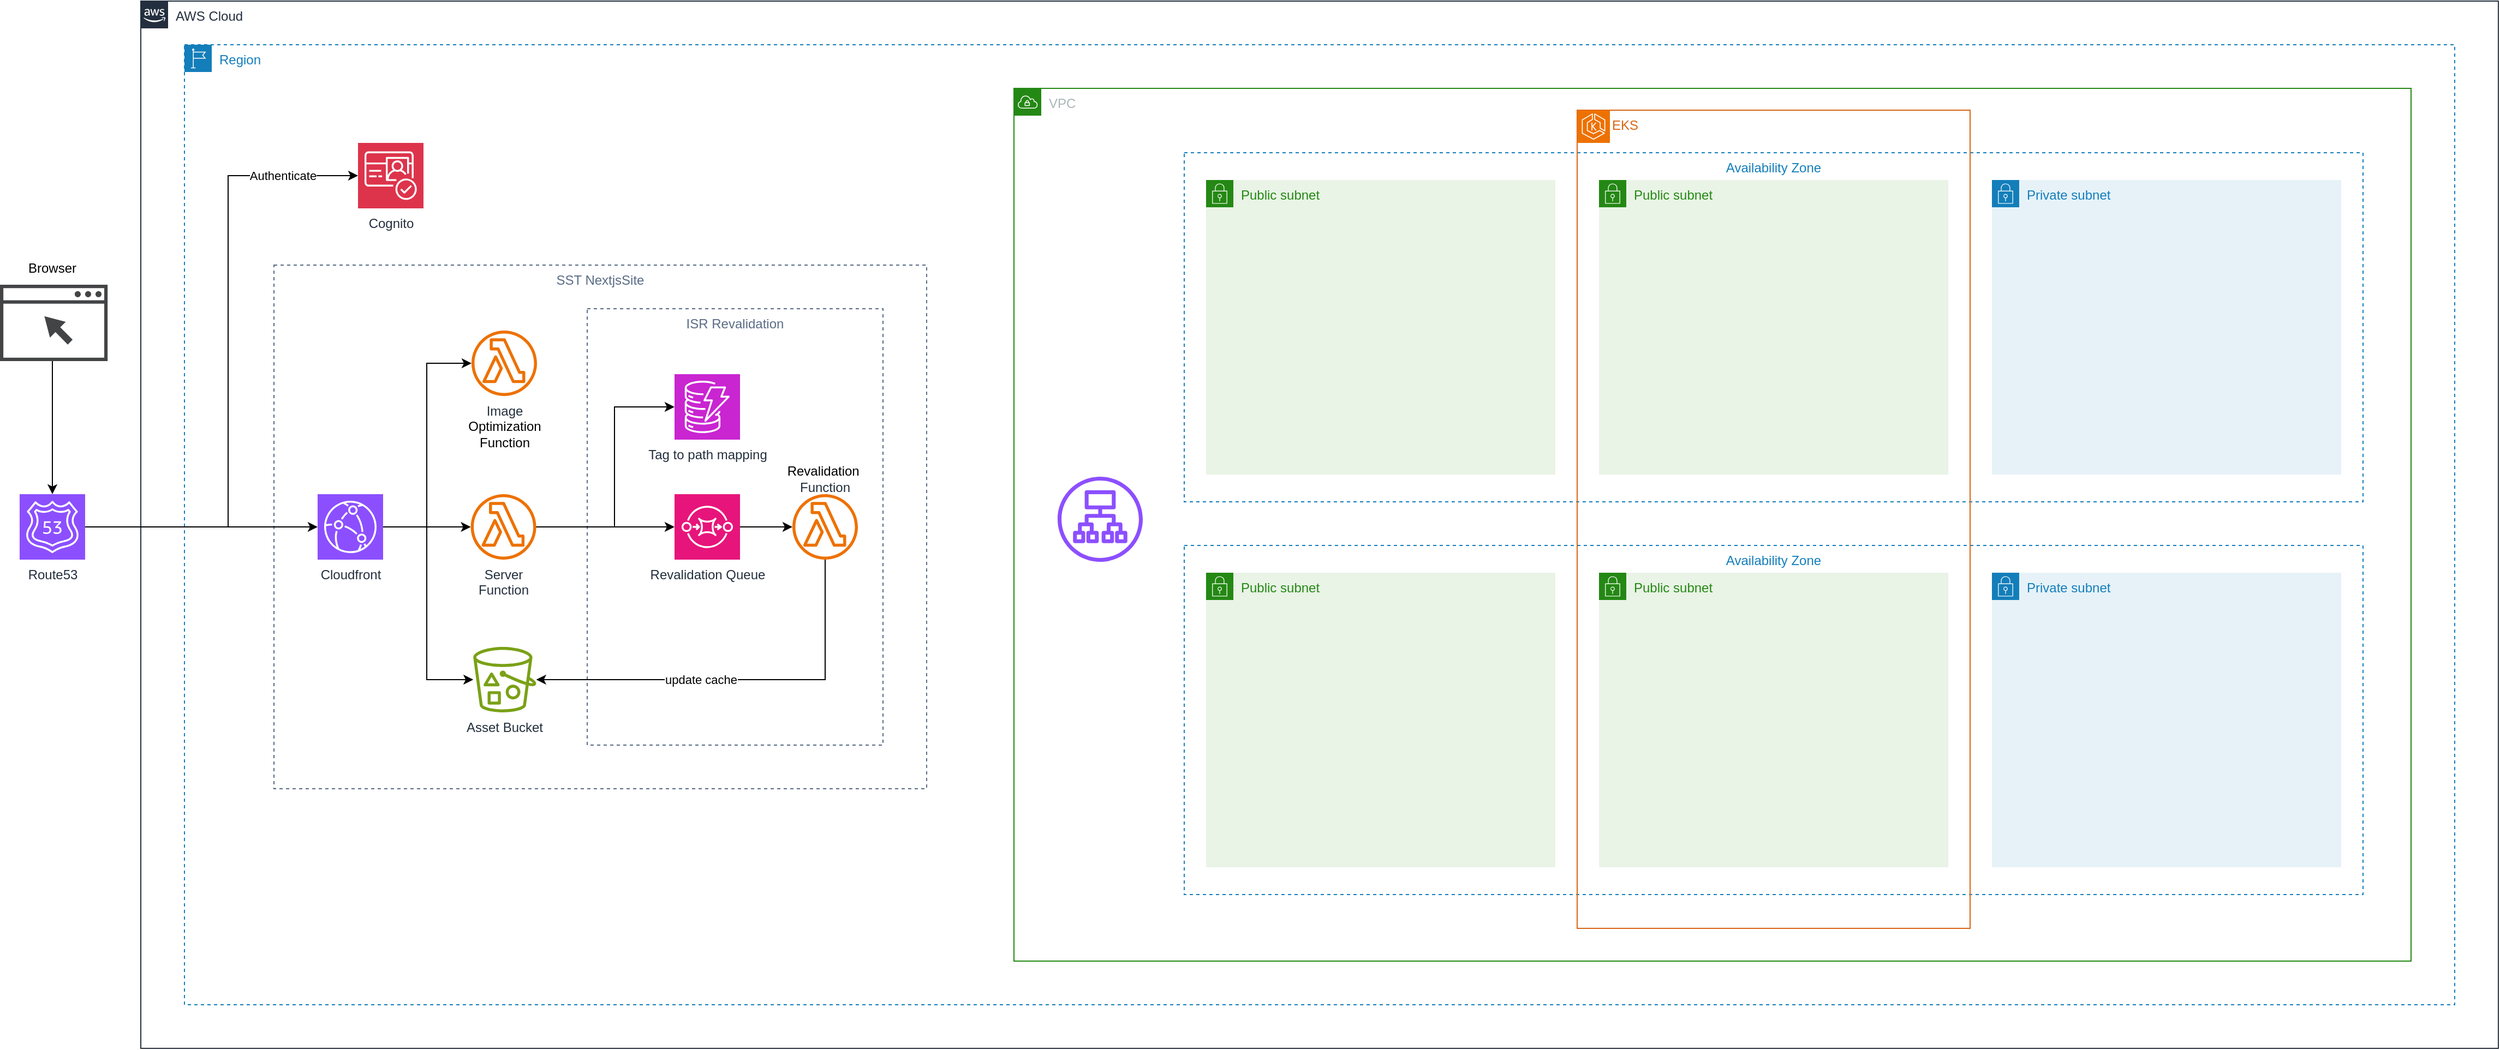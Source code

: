 <mxfile version="22.0.3" type="device">
  <diagram name="Page-1" id="hgoWUaOdL7qasZmcg-UU">
    <mxGraphModel dx="2490" dy="1035" grid="1" gridSize="10" guides="1" tooltips="1" connect="1" arrows="1" fold="1" page="0" pageScale="1" pageWidth="827" pageHeight="1169" math="0" shadow="0">
      <root>
        <mxCell id="0" />
        <mxCell id="1" parent="0" />
        <mxCell id="BOOuBiqsjelleKGZFZXg-1" value="AWS Cloud" style="points=[[0,0],[0.25,0],[0.5,0],[0.75,0],[1,0],[1,0.25],[1,0.5],[1,0.75],[1,1],[0.75,1],[0.5,1],[0.25,1],[0,1],[0,0.75],[0,0.5],[0,0.25]];outlineConnect=0;gradientColor=none;html=1;whiteSpace=wrap;fontSize=12;fontStyle=0;container=1;pointerEvents=0;collapsible=0;recursiveResize=0;shape=mxgraph.aws4.group;grIcon=mxgraph.aws4.group_aws_cloud_alt;strokeColor=#232F3E;fillColor=none;verticalAlign=top;align=left;spacingLeft=30;fontColor=#232F3E;dashed=0;" parent="1" vertex="1">
          <mxGeometry x="-760" y="-40" width="2160" height="960" as="geometry" />
        </mxCell>
        <mxCell id="BOOuBiqsjelleKGZFZXg-3" value="Region" style="points=[[0,0],[0.25,0],[0.5,0],[0.75,0],[1,0],[1,0.25],[1,0.5],[1,0.75],[1,1],[0.75,1],[0.5,1],[0.25,1],[0,1],[0,0.75],[0,0.5],[0,0.25]];outlineConnect=0;gradientColor=none;html=1;whiteSpace=wrap;fontSize=12;fontStyle=0;container=1;pointerEvents=0;collapsible=0;recursiveResize=0;shape=mxgraph.aws4.group;grIcon=mxgraph.aws4.group_region;strokeColor=#147EBA;fillColor=none;verticalAlign=top;align=left;spacingLeft=30;fontColor=#147EBA;dashed=1;" parent="BOOuBiqsjelleKGZFZXg-1" vertex="1">
          <mxGeometry x="40" y="40" width="2080" height="880" as="geometry" />
        </mxCell>
        <mxCell id="fO4uT-srEPm4jEMGz6wv-1" value="SST NextjsSite" style="fillColor=none;strokeColor=#5A6C86;dashed=1;verticalAlign=top;fontStyle=0;fontColor=#5A6C86;whiteSpace=wrap;html=1;" parent="BOOuBiqsjelleKGZFZXg-3" vertex="1">
          <mxGeometry x="82" y="202" width="598" height="480" as="geometry" />
        </mxCell>
        <mxCell id="fO4uT-srEPm4jEMGz6wv-17" value="ISR Revalidation&lt;br&gt;" style="fillColor=none;strokeColor=#5A6C86;dashed=1;verticalAlign=top;fontStyle=0;fontColor=#5A6C86;whiteSpace=wrap;html=1;" parent="BOOuBiqsjelleKGZFZXg-3" vertex="1">
          <mxGeometry x="369" y="242" width="271" height="400" as="geometry" />
        </mxCell>
        <mxCell id="K7cg77Lro_AQ_rNfYcJF-16" value="" style="group" parent="BOOuBiqsjelleKGZFZXg-3" vertex="1" connectable="0">
          <mxGeometry x="122" y="412" width="60" height="90" as="geometry" />
        </mxCell>
        <mxCell id="K7cg77Lro_AQ_rNfYcJF-5" value="Cloudfront" style="sketch=0;points=[[0,0,0],[0.25,0,0],[0.5,0,0],[0.75,0,0],[1,0,0],[0,1,0],[0.25,1,0],[0.5,1,0],[0.75,1,0],[1,1,0],[0,0.25,0],[0,0.5,0],[0,0.75,0],[1,0.25,0],[1,0.5,0],[1,0.75,0]];outlineConnect=0;fontColor=#232F3E;fillColor=#8C4FFF;strokeColor=#ffffff;dashed=0;verticalLabelPosition=bottom;verticalAlign=top;align=center;html=1;fontSize=12;fontStyle=0;aspect=fixed;shape=mxgraph.aws4.resourceIcon;resIcon=mxgraph.aws4.cloudfront;" parent="K7cg77Lro_AQ_rNfYcJF-16" vertex="1">
          <mxGeometry width="60" height="60" as="geometry" />
        </mxCell>
        <mxCell id="K7cg77Lro_AQ_rNfYcJF-1" value="Cognito" style="sketch=0;points=[[0,0,0],[0.25,0,0],[0.5,0,0],[0.75,0,0],[1,0,0],[0,1,0],[0.25,1,0],[0.5,1,0],[0.75,1,0],[1,1,0],[0,0.25,0],[0,0.5,0],[0,0.75,0],[1,0.25,0],[1,0.5,0],[1,0.75,0]];outlineConnect=0;fontColor=#232F3E;fillColor=#DD344C;strokeColor=#ffffff;dashed=0;verticalLabelPosition=bottom;verticalAlign=top;align=center;html=1;fontSize=12;fontStyle=0;aspect=fixed;shape=mxgraph.aws4.resourceIcon;resIcon=mxgraph.aws4.cognito;" parent="BOOuBiqsjelleKGZFZXg-3" vertex="1">
          <mxGeometry x="159" y="90" width="60" height="60" as="geometry" />
        </mxCell>
        <mxCell id="fO4uT-srEPm4jEMGz6wv-6" value="Server&lt;br&gt;Function" style="sketch=0;outlineConnect=0;fontColor=#232F3E;gradientColor=none;fillColor=#ED7100;strokeColor=none;dashed=0;verticalLabelPosition=bottom;verticalAlign=top;align=center;html=1;fontSize=12;fontStyle=0;aspect=fixed;pointerEvents=1;shape=mxgraph.aws4.lambda_function;" parent="BOOuBiqsjelleKGZFZXg-3" vertex="1">
          <mxGeometry x="262.31" y="412" width="60" height="60" as="geometry" />
        </mxCell>
        <mxCell id="fO4uT-srEPm4jEMGz6wv-10" value="Image&lt;br style=&quot;border-color: var(--border-color); color: rgb(0, 0, 0);&quot;&gt;&lt;span style=&quot;color: rgb(0, 0, 0);&quot;&gt;Optimization&lt;/span&gt;&lt;br style=&quot;border-color: var(--border-color); color: rgb(0, 0, 0);&quot;&gt;&lt;span style=&quot;color: rgb(0, 0, 0);&quot;&gt;Function&lt;/span&gt;" style="sketch=0;outlineConnect=0;fontColor=#232F3E;gradientColor=none;fillColor=#ED7100;strokeColor=none;dashed=0;verticalLabelPosition=bottom;verticalAlign=top;align=center;html=1;fontSize=12;fontStyle=0;aspect=fixed;pointerEvents=1;shape=mxgraph.aws4.lambda_function;" parent="BOOuBiqsjelleKGZFZXg-3" vertex="1">
          <mxGeometry x="263" y="262" width="60" height="60" as="geometry" />
        </mxCell>
        <mxCell id="fO4uT-srEPm4jEMGz6wv-24" style="edgeStyle=orthogonalEdgeStyle;rounded=0;orthogonalLoop=1;jettySize=auto;html=1;endArrow=none;endFill=0;startArrow=classic;startFill=1;" parent="BOOuBiqsjelleKGZFZXg-3" source="fO4uT-srEPm4jEMGz6wv-12" target="fO4uT-srEPm4jEMGz6wv-20" edge="1">
          <mxGeometry relative="1" as="geometry" />
        </mxCell>
        <mxCell id="fO4uT-srEPm4jEMGz6wv-25" value="update cache" style="edgeLabel;html=1;align=center;verticalAlign=middle;resizable=0;points=[];" parent="fO4uT-srEPm4jEMGz6wv-24" vertex="1" connectable="0">
          <mxGeometry x="-0.797" y="2" relative="1" as="geometry">
            <mxPoint x="112" y="2" as="offset" />
          </mxGeometry>
        </mxCell>
        <mxCell id="fO4uT-srEPm4jEMGz6wv-12" value="Asset Bucket" style="sketch=0;outlineConnect=0;fontColor=#232F3E;gradientColor=none;fillColor=#7AA116;strokeColor=none;dashed=0;verticalLabelPosition=bottom;verticalAlign=top;align=center;html=1;fontSize=12;fontStyle=0;aspect=fixed;pointerEvents=1;shape=mxgraph.aws4.bucket_with_objects;" parent="BOOuBiqsjelleKGZFZXg-3" vertex="1">
          <mxGeometry x="264.62" y="552" width="57.69" height="60" as="geometry" />
        </mxCell>
        <mxCell id="fO4uT-srEPm4jEMGz6wv-13" style="edgeStyle=orthogonalEdgeStyle;rounded=0;orthogonalLoop=1;jettySize=auto;html=1;" parent="BOOuBiqsjelleKGZFZXg-3" source="K7cg77Lro_AQ_rNfYcJF-5" target="fO4uT-srEPm4jEMGz6wv-6" edge="1">
          <mxGeometry relative="1" as="geometry" />
        </mxCell>
        <mxCell id="fO4uT-srEPm4jEMGz6wv-14" style="edgeStyle=orthogonalEdgeStyle;rounded=0;orthogonalLoop=1;jettySize=auto;html=1;" parent="BOOuBiqsjelleKGZFZXg-3" source="K7cg77Lro_AQ_rNfYcJF-5" target="fO4uT-srEPm4jEMGz6wv-10" edge="1">
          <mxGeometry relative="1" as="geometry">
            <Array as="points">
              <mxPoint x="222" y="442" />
              <mxPoint x="222" y="292" />
            </Array>
          </mxGeometry>
        </mxCell>
        <mxCell id="fO4uT-srEPm4jEMGz6wv-15" style="edgeStyle=orthogonalEdgeStyle;rounded=0;orthogonalLoop=1;jettySize=auto;html=1;exitX=1;exitY=0.5;exitDx=0;exitDy=0;exitPerimeter=0;" parent="BOOuBiqsjelleKGZFZXg-3" source="K7cg77Lro_AQ_rNfYcJF-5" target="fO4uT-srEPm4jEMGz6wv-12" edge="1">
          <mxGeometry relative="1" as="geometry">
            <Array as="points">
              <mxPoint x="222" y="442" />
              <mxPoint x="222" y="582" />
            </Array>
          </mxGeometry>
        </mxCell>
        <mxCell id="fO4uT-srEPm4jEMGz6wv-22" style="edgeStyle=orthogonalEdgeStyle;rounded=0;orthogonalLoop=1;jettySize=auto;html=1;" parent="BOOuBiqsjelleKGZFZXg-3" source="fO4uT-srEPm4jEMGz6wv-18" target="fO4uT-srEPm4jEMGz6wv-20" edge="1">
          <mxGeometry relative="1" as="geometry" />
        </mxCell>
        <mxCell id="fO4uT-srEPm4jEMGz6wv-18" value="Revalidation Queue" style="sketch=0;points=[[0,0,0],[0.25,0,0],[0.5,0,0],[0.75,0,0],[1,0,0],[0,1,0],[0.25,1,0],[0.5,1,0],[0.75,1,0],[1,1,0],[0,0.25,0],[0,0.5,0],[0,0.75,0],[1,0.25,0],[1,0.5,0],[1,0.75,0]];outlineConnect=0;fontColor=#232F3E;fillColor=#E7157B;strokeColor=#ffffff;dashed=0;verticalLabelPosition=bottom;verticalAlign=top;align=center;html=1;fontSize=12;fontStyle=0;aspect=fixed;shape=mxgraph.aws4.resourceIcon;resIcon=mxgraph.aws4.sqs;" parent="BOOuBiqsjelleKGZFZXg-3" vertex="1">
          <mxGeometry x="449" y="412" width="60" height="60" as="geometry" />
        </mxCell>
        <mxCell id="fO4uT-srEPm4jEMGz6wv-20" value="" style="sketch=0;outlineConnect=0;fontColor=#232F3E;gradientColor=none;fillColor=#ED7100;strokeColor=none;dashed=0;verticalLabelPosition=bottom;verticalAlign=top;align=center;html=1;fontSize=12;fontStyle=0;aspect=fixed;pointerEvents=1;shape=mxgraph.aws4.lambda_function;" parent="BOOuBiqsjelleKGZFZXg-3" vertex="1">
          <mxGeometry x="557" y="412" width="60" height="60" as="geometry" />
        </mxCell>
        <mxCell id="fO4uT-srEPm4jEMGz6wv-21" style="edgeStyle=orthogonalEdgeStyle;rounded=0;orthogonalLoop=1;jettySize=auto;html=1;entryX=0;entryY=0.5;entryDx=0;entryDy=0;entryPerimeter=0;" parent="BOOuBiqsjelleKGZFZXg-3" source="fO4uT-srEPm4jEMGz6wv-6" target="fO4uT-srEPm4jEMGz6wv-18" edge="1">
          <mxGeometry relative="1" as="geometry" />
        </mxCell>
        <mxCell id="fO4uT-srEPm4jEMGz6wv-26" value="Tag to path mapping" style="sketch=0;points=[[0,0,0],[0.25,0,0],[0.5,0,0],[0.75,0,0],[1,0,0],[0,1,0],[0.25,1,0],[0.5,1,0],[0.75,1,0],[1,1,0],[0,0.25,0],[0,0.5,0],[0,0.75,0],[1,0.25,0],[1,0.5,0],[1,0.75,0]];outlineConnect=0;fontColor=#232F3E;fillColor=#C925D1;strokeColor=#ffffff;dashed=0;verticalLabelPosition=bottom;verticalAlign=top;align=center;html=1;fontSize=12;fontStyle=0;aspect=fixed;shape=mxgraph.aws4.resourceIcon;resIcon=mxgraph.aws4.dynamodb;" parent="BOOuBiqsjelleKGZFZXg-3" vertex="1">
          <mxGeometry x="449" y="302" width="60" height="60" as="geometry" />
        </mxCell>
        <mxCell id="fO4uT-srEPm4jEMGz6wv-27" style="edgeStyle=orthogonalEdgeStyle;rounded=0;orthogonalLoop=1;jettySize=auto;html=1;entryX=0;entryY=0.5;entryDx=0;entryDy=0;entryPerimeter=0;" parent="BOOuBiqsjelleKGZFZXg-3" source="fO4uT-srEPm4jEMGz6wv-6" target="fO4uT-srEPm4jEMGz6wv-26" edge="1">
          <mxGeometry relative="1" as="geometry">
            <Array as="points">
              <mxPoint x="394" y="442" />
              <mxPoint x="394" y="332" />
            </Array>
          </mxGeometry>
        </mxCell>
        <mxCell id="fO4uT-srEPm4jEMGz6wv-28" value="Revalidation&amp;nbsp;&lt;br style=&quot;border-color: var(--border-color); color: rgb(35, 47, 62);&quot;&gt;&lt;span style=&quot;color: rgb(35, 47, 62);&quot;&gt;Function&lt;/span&gt;" style="text;html=1;strokeColor=none;fillColor=none;align=center;verticalAlign=middle;whiteSpace=wrap;rounded=0;" parent="BOOuBiqsjelleKGZFZXg-3" vertex="1">
          <mxGeometry x="557" y="383" width="60" height="30" as="geometry" />
        </mxCell>
        <mxCell id="BOOuBiqsjelleKGZFZXg-5" value="VPC" style="points=[[0,0],[0.25,0],[0.5,0],[0.75,0],[1,0],[1,0.25],[1,0.5],[1,0.75],[1,1],[0.75,1],[0.5,1],[0.25,1],[0,1],[0,0.75],[0,0.5],[0,0.25]];outlineConnect=0;gradientColor=none;html=1;whiteSpace=wrap;fontSize=12;fontStyle=0;container=1;pointerEvents=0;collapsible=0;recursiveResize=0;shape=mxgraph.aws4.group;grIcon=mxgraph.aws4.group_vpc;strokeColor=#248814;fillColor=none;verticalAlign=top;align=left;spacingLeft=30;fontColor=#AAB7B8;dashed=0;" parent="BOOuBiqsjelleKGZFZXg-3" vertex="1">
          <mxGeometry x="760" y="40" width="1280" height="800" as="geometry" />
        </mxCell>
        <mxCell id="BOOuBiqsjelleKGZFZXg-8" value="Availability Zone" style="fillColor=none;strokeColor=#147EBA;dashed=1;verticalAlign=top;fontStyle=0;fontColor=#147EBA;whiteSpace=wrap;html=1;" parent="BOOuBiqsjelleKGZFZXg-5" vertex="1">
          <mxGeometry x="156" y="59" width="1080" height="320" as="geometry" />
        </mxCell>
        <mxCell id="BOOuBiqsjelleKGZFZXg-9" value="Public subnet" style="points=[[0,0],[0.25,0],[0.5,0],[0.75,0],[1,0],[1,0.25],[1,0.5],[1,0.75],[1,1],[0.75,1],[0.5,1],[0.25,1],[0,1],[0,0.75],[0,0.5],[0,0.25]];outlineConnect=0;gradientColor=none;html=1;whiteSpace=wrap;fontSize=12;fontStyle=0;container=1;pointerEvents=0;collapsible=0;recursiveResize=0;shape=mxgraph.aws4.group;grIcon=mxgraph.aws4.group_security_group;grStroke=0;strokeColor=#248814;fillColor=#E9F3E6;verticalAlign=top;align=left;spacingLeft=30;fontColor=#248814;dashed=0;" parent="BOOuBiqsjelleKGZFZXg-5" vertex="1">
          <mxGeometry x="176" y="84" width="320" height="270" as="geometry" />
        </mxCell>
        <mxCell id="0xDUgUqYRsf32A7aN2De-1" value="Public subnet" style="points=[[0,0],[0.25,0],[0.5,0],[0.75,0],[1,0],[1,0.25],[1,0.5],[1,0.75],[1,1],[0.75,1],[0.5,1],[0.25,1],[0,1],[0,0.75],[0,0.5],[0,0.25]];outlineConnect=0;gradientColor=none;html=1;whiteSpace=wrap;fontSize=12;fontStyle=0;container=1;pointerEvents=0;collapsible=0;recursiveResize=0;shape=mxgraph.aws4.group;grIcon=mxgraph.aws4.group_security_group;grStroke=0;strokeColor=#248814;fillColor=#E9F3E6;verticalAlign=top;align=left;spacingLeft=30;fontColor=#248814;dashed=0;" parent="BOOuBiqsjelleKGZFZXg-5" vertex="1">
          <mxGeometry x="536" y="84" width="320" height="270" as="geometry" />
        </mxCell>
        <mxCell id="BOOuBiqsjelleKGZFZXg-10" value="Private subnet" style="points=[[0,0],[0.25,0],[0.5,0],[0.75,0],[1,0],[1,0.25],[1,0.5],[1,0.75],[1,1],[0.75,1],[0.5,1],[0.25,1],[0,1],[0,0.75],[0,0.5],[0,0.25]];outlineConnect=0;gradientColor=none;html=1;whiteSpace=wrap;fontSize=12;fontStyle=0;container=1;pointerEvents=0;collapsible=0;recursiveResize=0;shape=mxgraph.aws4.group;grIcon=mxgraph.aws4.group_security_group;grStroke=0;strokeColor=#147EBA;fillColor=#E6F2F8;verticalAlign=top;align=left;spacingLeft=30;fontColor=#147EBA;dashed=0;" parent="BOOuBiqsjelleKGZFZXg-5" vertex="1">
          <mxGeometry x="896" y="84" width="320" height="270" as="geometry" />
        </mxCell>
        <mxCell id="0xDUgUqYRsf32A7aN2De-2" value="Availability Zone" style="fillColor=none;strokeColor=#147EBA;dashed=1;verticalAlign=top;fontStyle=0;fontColor=#147EBA;whiteSpace=wrap;html=1;" parent="BOOuBiqsjelleKGZFZXg-5" vertex="1">
          <mxGeometry x="156" y="419" width="1080" height="320" as="geometry" />
        </mxCell>
        <mxCell id="0xDUgUqYRsf32A7aN2De-3" value="Public subnet" style="points=[[0,0],[0.25,0],[0.5,0],[0.75,0],[1,0],[1,0.25],[1,0.5],[1,0.75],[1,1],[0.75,1],[0.5,1],[0.25,1],[0,1],[0,0.75],[0,0.5],[0,0.25]];outlineConnect=0;gradientColor=none;html=1;whiteSpace=wrap;fontSize=12;fontStyle=0;container=1;pointerEvents=0;collapsible=0;recursiveResize=0;shape=mxgraph.aws4.group;grIcon=mxgraph.aws4.group_security_group;grStroke=0;strokeColor=#248814;fillColor=#E9F3E6;verticalAlign=top;align=left;spacingLeft=30;fontColor=#248814;dashed=0;" parent="BOOuBiqsjelleKGZFZXg-5" vertex="1">
          <mxGeometry x="176" y="444" width="320" height="270" as="geometry" />
        </mxCell>
        <mxCell id="0xDUgUqYRsf32A7aN2De-4" value="Public subnet" style="points=[[0,0],[0.25,0],[0.5,0],[0.75,0],[1,0],[1,0.25],[1,0.5],[1,0.75],[1,1],[0.75,1],[0.5,1],[0.25,1],[0,1],[0,0.75],[0,0.5],[0,0.25]];outlineConnect=0;gradientColor=none;html=1;whiteSpace=wrap;fontSize=12;fontStyle=0;container=1;pointerEvents=0;collapsible=0;recursiveResize=0;shape=mxgraph.aws4.group;grIcon=mxgraph.aws4.group_security_group;grStroke=0;strokeColor=#248814;fillColor=#E9F3E6;verticalAlign=top;align=left;spacingLeft=30;fontColor=#248814;dashed=0;" parent="BOOuBiqsjelleKGZFZXg-5" vertex="1">
          <mxGeometry x="536" y="444" width="320" height="270" as="geometry" />
        </mxCell>
        <mxCell id="0xDUgUqYRsf32A7aN2De-5" value="Private subnet" style="points=[[0,0],[0.25,0],[0.5,0],[0.75,0],[1,0],[1,0.25],[1,0.5],[1,0.75],[1,1],[0.75,1],[0.5,1],[0.25,1],[0,1],[0,0.75],[0,0.5],[0,0.25]];outlineConnect=0;gradientColor=none;html=1;whiteSpace=wrap;fontSize=12;fontStyle=0;container=1;pointerEvents=0;collapsible=0;recursiveResize=0;shape=mxgraph.aws4.group;grIcon=mxgraph.aws4.group_security_group;grStroke=0;strokeColor=#147EBA;fillColor=#E6F2F8;verticalAlign=top;align=left;spacingLeft=30;fontColor=#147EBA;dashed=0;" parent="BOOuBiqsjelleKGZFZXg-5" vertex="1">
          <mxGeometry x="896" y="444" width="320" height="270" as="geometry" />
        </mxCell>
        <mxCell id="BOOuBiqsjelleKGZFZXg-17" value="EKS" style="points=[[0,0],[0.25,0],[0.5,0],[0.75,0],[1,0],[1,0.25],[1,0.5],[1,0.75],[1,1],[0.75,1],[0.5,1],[0.25,1],[0,1],[0,0.75],[0,0.5],[0,0.25]];outlineConnect=0;gradientColor=none;html=1;whiteSpace=wrap;fontSize=12;fontStyle=0;container=1;pointerEvents=0;collapsible=0;recursiveResize=0;shape=mxgraph.aws4.group;grIcon=mxgraph.aws4.group_ec2_instance_contents;strokeColor=#D86613;fillColor=none;verticalAlign=top;align=left;spacingLeft=30;fontColor=#D86613;dashed=0;" parent="BOOuBiqsjelleKGZFZXg-5" vertex="1">
          <mxGeometry x="516" y="20" width="360" height="750" as="geometry" />
        </mxCell>
        <mxCell id="BOOuBiqsjelleKGZFZXg-18" value="" style="sketch=0;points=[[0,0,0],[0.25,0,0],[0.5,0,0],[0.75,0,0],[1,0,0],[0,1,0],[0.25,1,0],[0.5,1,0],[0.75,1,0],[1,1,0],[0,0.25,0],[0,0.5,0],[0,0.75,0],[1,0.25,0],[1,0.5,0],[1,0.75,0]];outlineConnect=0;fontColor=#232F3E;fillColor=#ED7100;strokeColor=#ffffff;dashed=0;verticalLabelPosition=bottom;verticalAlign=top;align=center;html=1;fontSize=12;fontStyle=0;aspect=fixed;shape=mxgraph.aws4.resourceIcon;resIcon=mxgraph.aws4.eks;" parent="BOOuBiqsjelleKGZFZXg-17" vertex="1">
          <mxGeometry width="30" height="30" as="geometry" />
        </mxCell>
        <mxCell id="fO4uT-srEPm4jEMGz6wv-29" value="" style="sketch=0;outlineConnect=0;fontColor=#232F3E;gradientColor=none;fillColor=#8C4FFF;strokeColor=none;dashed=0;verticalLabelPosition=bottom;verticalAlign=top;align=center;html=1;fontSize=12;fontStyle=0;aspect=fixed;pointerEvents=1;shape=mxgraph.aws4.application_load_balancer;" parent="BOOuBiqsjelleKGZFZXg-5" vertex="1">
          <mxGeometry x="40" y="356" width="78" height="78" as="geometry" />
        </mxCell>
        <mxCell id="K7cg77Lro_AQ_rNfYcJF-8" value="" style="sketch=0;pointerEvents=1;shadow=0;dashed=0;html=1;strokeColor=none;fillColor=#434445;aspect=fixed;labelPosition=center;verticalLabelPosition=bottom;verticalAlign=top;align=center;outlineConnect=0;shape=mxgraph.vvd.web_browser;" parent="1" vertex="1">
          <mxGeometry x="-889" y="220" width="98.59" height="70" as="geometry" />
        </mxCell>
        <mxCell id="NcGLGOqD1bFiaXHMgW1m-3" style="edgeStyle=orthogonalEdgeStyle;rounded=0;orthogonalLoop=1;jettySize=auto;html=1;" parent="1" source="NcGLGOqD1bFiaXHMgW1m-1" target="K7cg77Lro_AQ_rNfYcJF-5" edge="1">
          <mxGeometry relative="1" as="geometry" />
        </mxCell>
        <mxCell id="NcGLGOqD1bFiaXHMgW1m-1" value="Route53" style="sketch=0;points=[[0,0,0],[0.25,0,0],[0.5,0,0],[0.75,0,0],[1,0,0],[0,1,0],[0.25,1,0],[0.5,1,0],[0.75,1,0],[1,1,0],[0,0.25,0],[0,0.5,0],[0,0.75,0],[1,0.25,0],[1,0.5,0],[1,0.75,0]];outlineConnect=0;fontColor=#232F3E;fillColor=#8C4FFF;strokeColor=#ffffff;dashed=0;verticalLabelPosition=bottom;verticalAlign=top;align=center;html=1;fontSize=12;fontStyle=0;aspect=fixed;shape=mxgraph.aws4.resourceIcon;resIcon=mxgraph.aws4.route_53;" parent="1" vertex="1">
          <mxGeometry x="-871" y="412" width="60" height="60" as="geometry" />
        </mxCell>
        <mxCell id="K7cg77Lro_AQ_rNfYcJF-13" style="edgeStyle=orthogonalEdgeStyle;rounded=0;orthogonalLoop=1;jettySize=auto;html=1;exitX=0;exitY=0.5;exitDx=0;exitDy=0;exitPerimeter=0;startArrow=classic;startFill=1;endArrow=none;endFill=0;entryX=1;entryY=0.5;entryDx=0;entryDy=0;entryPerimeter=0;" parent="1" source="K7cg77Lro_AQ_rNfYcJF-1" target="NcGLGOqD1bFiaXHMgW1m-1" edge="1">
          <mxGeometry relative="1" as="geometry">
            <mxPoint x="-680" y="440" as="targetPoint" />
            <mxPoint x="-520" y="720" as="sourcePoint" />
            <Array as="points">
              <mxPoint x="-680" y="120" />
              <mxPoint x="-680" y="442" />
            </Array>
          </mxGeometry>
        </mxCell>
        <mxCell id="K7cg77Lro_AQ_rNfYcJF-15" value="Authenticate" style="edgeLabel;html=1;align=center;verticalAlign=middle;resizable=0;points=[];" parent="K7cg77Lro_AQ_rNfYcJF-13" vertex="1" connectable="0">
          <mxGeometry x="0.205" relative="1" as="geometry">
            <mxPoint x="50" y="-226" as="offset" />
          </mxGeometry>
        </mxCell>
        <mxCell id="NcGLGOqD1bFiaXHMgW1m-4" style="edgeStyle=orthogonalEdgeStyle;rounded=0;orthogonalLoop=1;jettySize=auto;html=1;" parent="1" source="K7cg77Lro_AQ_rNfYcJF-8" target="NcGLGOqD1bFiaXHMgW1m-1" edge="1">
          <mxGeometry relative="1" as="geometry">
            <Array as="points">
              <mxPoint x="-841" y="320" />
              <mxPoint x="-841" y="320" />
            </Array>
          </mxGeometry>
        </mxCell>
        <mxCell id="NcGLGOqD1bFiaXHMgW1m-5" value="Browser" style="text;html=1;strokeColor=none;fillColor=none;align=center;verticalAlign=middle;whiteSpace=wrap;rounded=0;" parent="1" vertex="1">
          <mxGeometry x="-871" y="190" width="60" height="30" as="geometry" />
        </mxCell>
      </root>
    </mxGraphModel>
  </diagram>
</mxfile>

